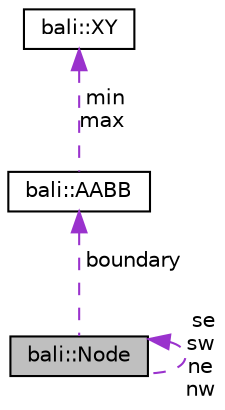 digraph "bali::Node"
{
  edge [fontname="Helvetica",fontsize="10",labelfontname="Helvetica",labelfontsize="10"];
  node [fontname="Helvetica",fontsize="10",shape=record];
  Node1 [label="bali::Node",height=0.2,width=0.4,color="black", fillcolor="grey75", style="filled" fontcolor="black"];
  Node1 -> Node1 [dir="back",color="darkorchid3",fontsize="10",style="dashed",label=" se\nsw\nne\nnw" ,fontname="Helvetica"];
  Node2 -> Node1 [dir="back",color="darkorchid3",fontsize="10",style="dashed",label=" boundary" ,fontname="Helvetica"];
  Node2 [label="bali::AABB",height=0.2,width=0.4,color="black", fillcolor="white", style="filled",URL="$classbali_1_1_a_a_b_b.html"];
  Node3 -> Node2 [dir="back",color="darkorchid3",fontsize="10",style="dashed",label=" min\nmax" ,fontname="Helvetica"];
  Node3 [label="bali::XY",height=0.2,width=0.4,color="black", fillcolor="white", style="filled",URL="$classbali_1_1_x_y.html"];
}
